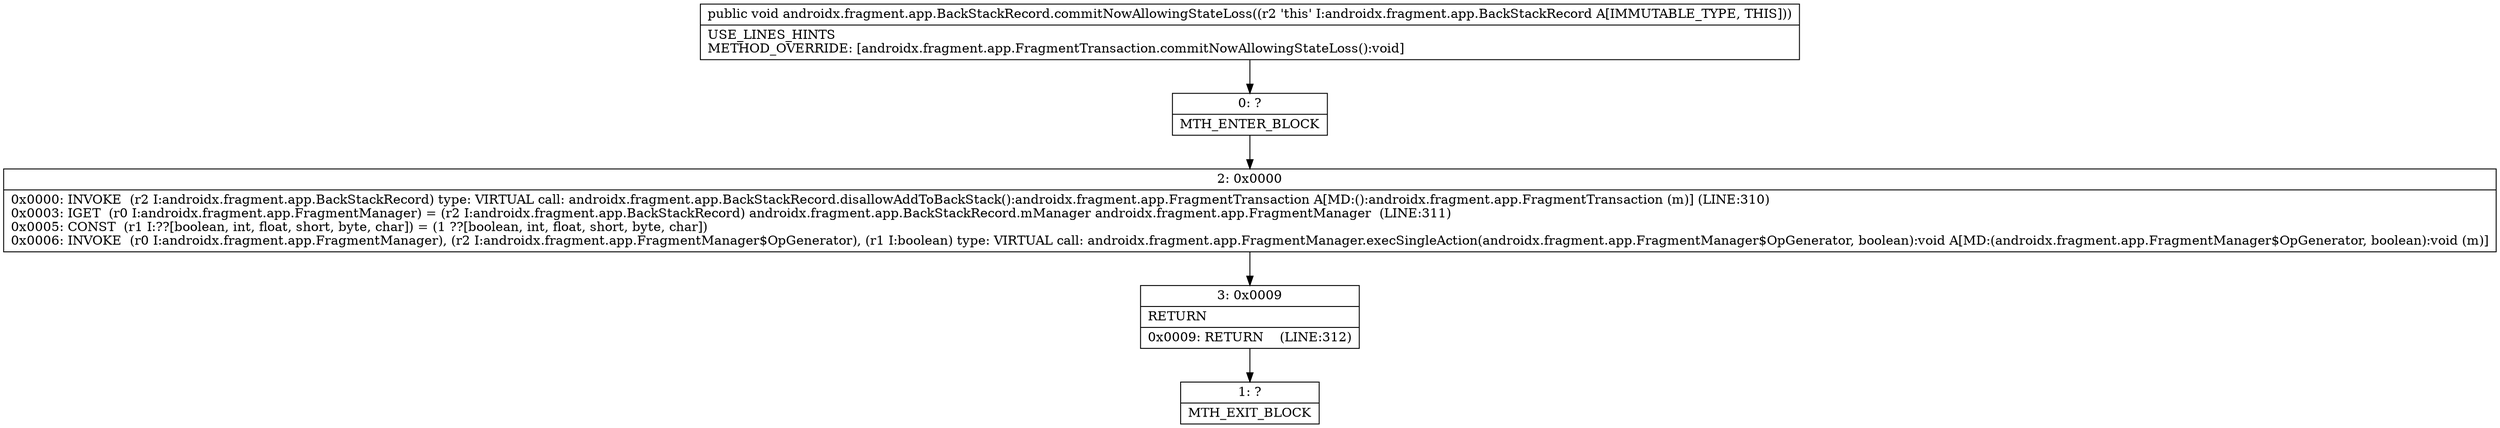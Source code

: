 digraph "CFG forandroidx.fragment.app.BackStackRecord.commitNowAllowingStateLoss()V" {
Node_0 [shape=record,label="{0\:\ ?|MTH_ENTER_BLOCK\l}"];
Node_2 [shape=record,label="{2\:\ 0x0000|0x0000: INVOKE  (r2 I:androidx.fragment.app.BackStackRecord) type: VIRTUAL call: androidx.fragment.app.BackStackRecord.disallowAddToBackStack():androidx.fragment.app.FragmentTransaction A[MD:():androidx.fragment.app.FragmentTransaction (m)] (LINE:310)\l0x0003: IGET  (r0 I:androidx.fragment.app.FragmentManager) = (r2 I:androidx.fragment.app.BackStackRecord) androidx.fragment.app.BackStackRecord.mManager androidx.fragment.app.FragmentManager  (LINE:311)\l0x0005: CONST  (r1 I:??[boolean, int, float, short, byte, char]) = (1 ??[boolean, int, float, short, byte, char]) \l0x0006: INVOKE  (r0 I:androidx.fragment.app.FragmentManager), (r2 I:androidx.fragment.app.FragmentManager$OpGenerator), (r1 I:boolean) type: VIRTUAL call: androidx.fragment.app.FragmentManager.execSingleAction(androidx.fragment.app.FragmentManager$OpGenerator, boolean):void A[MD:(androidx.fragment.app.FragmentManager$OpGenerator, boolean):void (m)]\l}"];
Node_3 [shape=record,label="{3\:\ 0x0009|RETURN\l|0x0009: RETURN    (LINE:312)\l}"];
Node_1 [shape=record,label="{1\:\ ?|MTH_EXIT_BLOCK\l}"];
MethodNode[shape=record,label="{public void androidx.fragment.app.BackStackRecord.commitNowAllowingStateLoss((r2 'this' I:androidx.fragment.app.BackStackRecord A[IMMUTABLE_TYPE, THIS]))  | USE_LINES_HINTS\lMETHOD_OVERRIDE: [androidx.fragment.app.FragmentTransaction.commitNowAllowingStateLoss():void]\l}"];
MethodNode -> Node_0;Node_0 -> Node_2;
Node_2 -> Node_3;
Node_3 -> Node_1;
}

